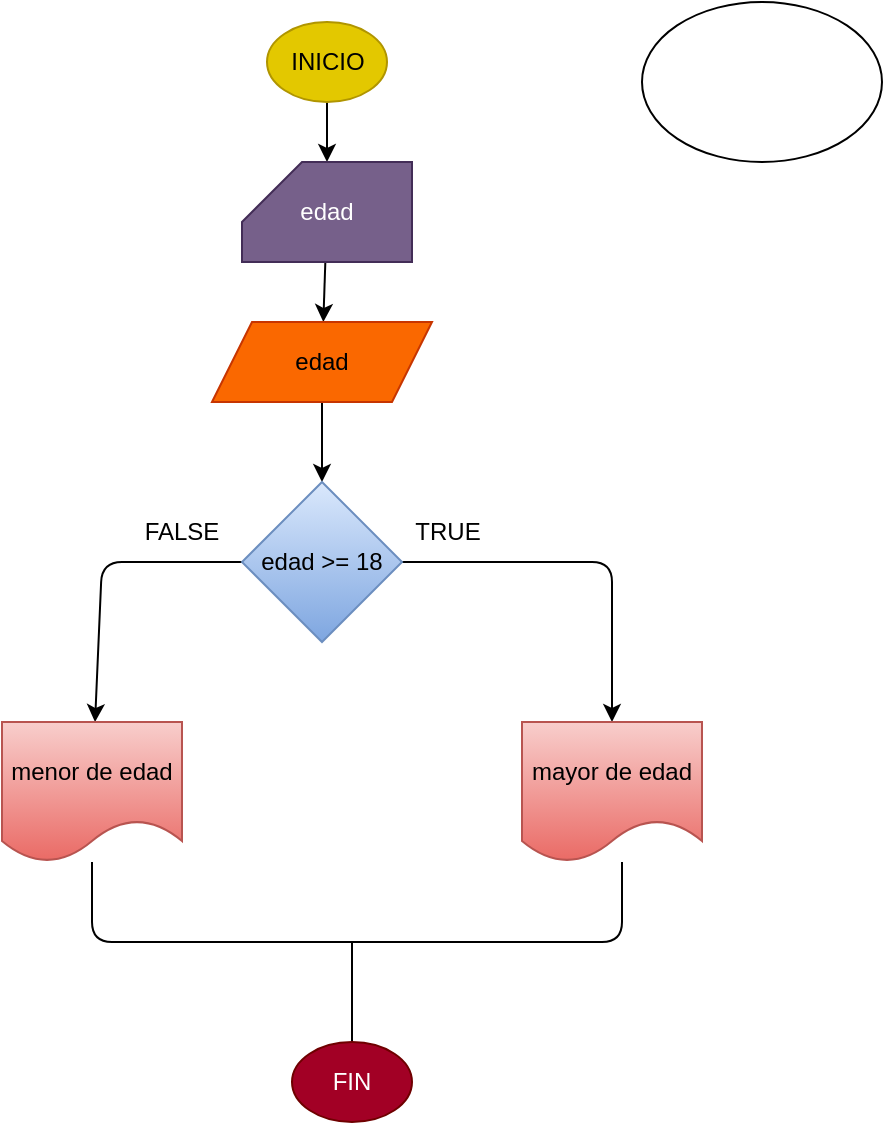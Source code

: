 <mxfile>
    <diagram id="fCcY39YxLTkCQFk0EFAA" name="Página-1">
        <mxGraphModel dx="662" dy="411" grid="1" gridSize="10" guides="1" tooltips="1" connect="1" arrows="1" fold="1" page="1" pageScale="1" pageWidth="850" pageHeight="1100" math="0" shadow="0">
            <root>
                <mxCell id="0"/>
                <mxCell id="1" parent="0"/>
                <mxCell id="4" style="edgeStyle=none;html=1;entryX=0.5;entryY=0;entryDx=0;entryDy=0;entryPerimeter=0;" parent="1" source="2" target="3" edge="1">
                    <mxGeometry relative="1" as="geometry"/>
                </mxCell>
                <mxCell id="2" value="INICIO" style="ellipse;whiteSpace=wrap;html=1;fillColor=#e3c800;fontColor=#000000;strokeColor=#B09500;" parent="1" vertex="1">
                    <mxGeometry x="132.5" y="10" width="60" height="40" as="geometry"/>
                </mxCell>
                <mxCell id="6" value="" style="edgeStyle=none;html=1;" parent="1" source="3" target="5" edge="1">
                    <mxGeometry relative="1" as="geometry"/>
                </mxCell>
                <mxCell id="3" value="edad" style="shape=card;whiteSpace=wrap;html=1;fillColor=#76608a;fontColor=#ffffff;strokeColor=#432D57;" parent="1" vertex="1">
                    <mxGeometry x="120" y="80" width="85" height="50" as="geometry"/>
                </mxCell>
                <mxCell id="8" value="" style="edgeStyle=none;html=1;" parent="1" source="5" target="7" edge="1">
                    <mxGeometry relative="1" as="geometry"/>
                </mxCell>
                <mxCell id="5" value="edad" style="shape=parallelogram;perimeter=parallelogramPerimeter;whiteSpace=wrap;html=1;fixedSize=1;fillColor=#fa6800;strokeColor=#C73500;fontColor=#000000;" parent="1" vertex="1">
                    <mxGeometry x="105" y="160" width="110" height="40" as="geometry"/>
                </mxCell>
                <mxCell id="11" value="" style="edgeStyle=none;html=1;fontColor=#000000;" parent="1" source="7" target="10" edge="1">
                    <mxGeometry relative="1" as="geometry">
                        <Array as="points">
                            <mxPoint x="305" y="280"/>
                        </Array>
                    </mxGeometry>
                </mxCell>
                <mxCell id="13" style="edgeStyle=none;html=1;fontColor=#000000;" parent="1" source="7" target="12" edge="1">
                    <mxGeometry relative="1" as="geometry">
                        <Array as="points">
                            <mxPoint x="50" y="280"/>
                        </Array>
                    </mxGeometry>
                </mxCell>
                <mxCell id="7" value="edad &amp;gt;= 18" style="rhombus;whiteSpace=wrap;html=1;fillColor=#dae8fc;strokeColor=#6c8ebf;gradientColor=#7ea6e0;fontColor=#000000;" parent="1" vertex="1">
                    <mxGeometry x="120" y="240" width="80" height="80" as="geometry"/>
                </mxCell>
                <mxCell id="10" value="&lt;font color=&quot;#000000&quot;&gt;mayor de edad&lt;/font&gt;" style="shape=document;whiteSpace=wrap;html=1;boundedLbl=1;fillColor=#f8cecc;strokeColor=#b85450;gradientColor=#ea6b66;" parent="1" vertex="1">
                    <mxGeometry x="260" y="360" width="90" height="70" as="geometry"/>
                </mxCell>
                <mxCell id="14" style="edgeStyle=none;html=1;fontColor=#000000;endArrow=none;endFill=0;" parent="1" source="12" edge="1">
                    <mxGeometry relative="1" as="geometry">
                        <mxPoint x="310" y="430" as="targetPoint"/>
                        <Array as="points">
                            <mxPoint x="45" y="470"/>
                            <mxPoint x="170" y="470"/>
                            <mxPoint x="310" y="470"/>
                        </Array>
                    </mxGeometry>
                </mxCell>
                <mxCell id="12" value="&lt;font color=&quot;#000000&quot;&gt;menor de edad&lt;/font&gt;" style="shape=document;whiteSpace=wrap;html=1;boundedLbl=1;fillColor=#f8cecc;strokeColor=#b85450;gradientColor=#ea6b66;" parent="1" vertex="1">
                    <mxGeometry y="360" width="90" height="70" as="geometry"/>
                </mxCell>
                <mxCell id="16" style="edgeStyle=none;html=1;fontColor=#000000;endArrow=none;endFill=0;" parent="1" source="15" edge="1">
                    <mxGeometry relative="1" as="geometry">
                        <mxPoint x="175" y="470" as="targetPoint"/>
                    </mxGeometry>
                </mxCell>
                <mxCell id="15" value="FIN" style="ellipse;whiteSpace=wrap;html=1;fillColor=#a20025;fontColor=#ffffff;strokeColor=#6F0000;" parent="1" vertex="1">
                    <mxGeometry x="145" y="520" width="60" height="40" as="geometry"/>
                </mxCell>
                <mxCell id="17" value="TRUE" style="text;html=1;strokeColor=none;fillColor=none;align=center;verticalAlign=middle;whiteSpace=wrap;rounded=0;fontColor=#000000;" parent="1" vertex="1">
                    <mxGeometry x="192.5" y="250" width="60" height="30" as="geometry"/>
                </mxCell>
                <mxCell id="18" value="FALSE" style="text;html=1;strokeColor=none;fillColor=none;align=center;verticalAlign=middle;whiteSpace=wrap;rounded=0;fontColor=#000000;" parent="1" vertex="1">
                    <mxGeometry x="60" y="250" width="60" height="30" as="geometry"/>
                </mxCell>
                <mxCell id="19" value="" style="ellipse;whiteSpace=wrap;html=1;" vertex="1" parent="1">
                    <mxGeometry x="320" width="120" height="80" as="geometry"/>
                </mxCell>
            </root>
        </mxGraphModel>
    </diagram>
</mxfile>